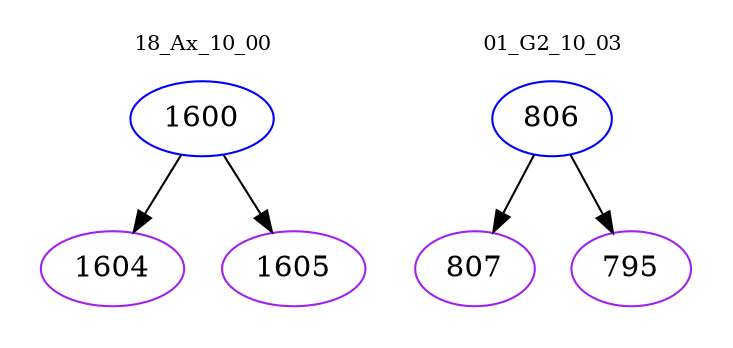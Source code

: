 digraph{
subgraph cluster_0 {
color = white
label = "18_Ax_10_00";
fontsize=10;
T0_1600 [label="1600", color="blue"]
T0_1600 -> T0_1604 [color="black"]
T0_1604 [label="1604", color="purple"]
T0_1600 -> T0_1605 [color="black"]
T0_1605 [label="1605", color="purple"]
}
subgraph cluster_1 {
color = white
label = "01_G2_10_03";
fontsize=10;
T1_806 [label="806", color="blue"]
T1_806 -> T1_807 [color="black"]
T1_807 [label="807", color="purple"]
T1_806 -> T1_795 [color="black"]
T1_795 [label="795", color="purple"]
}
}
